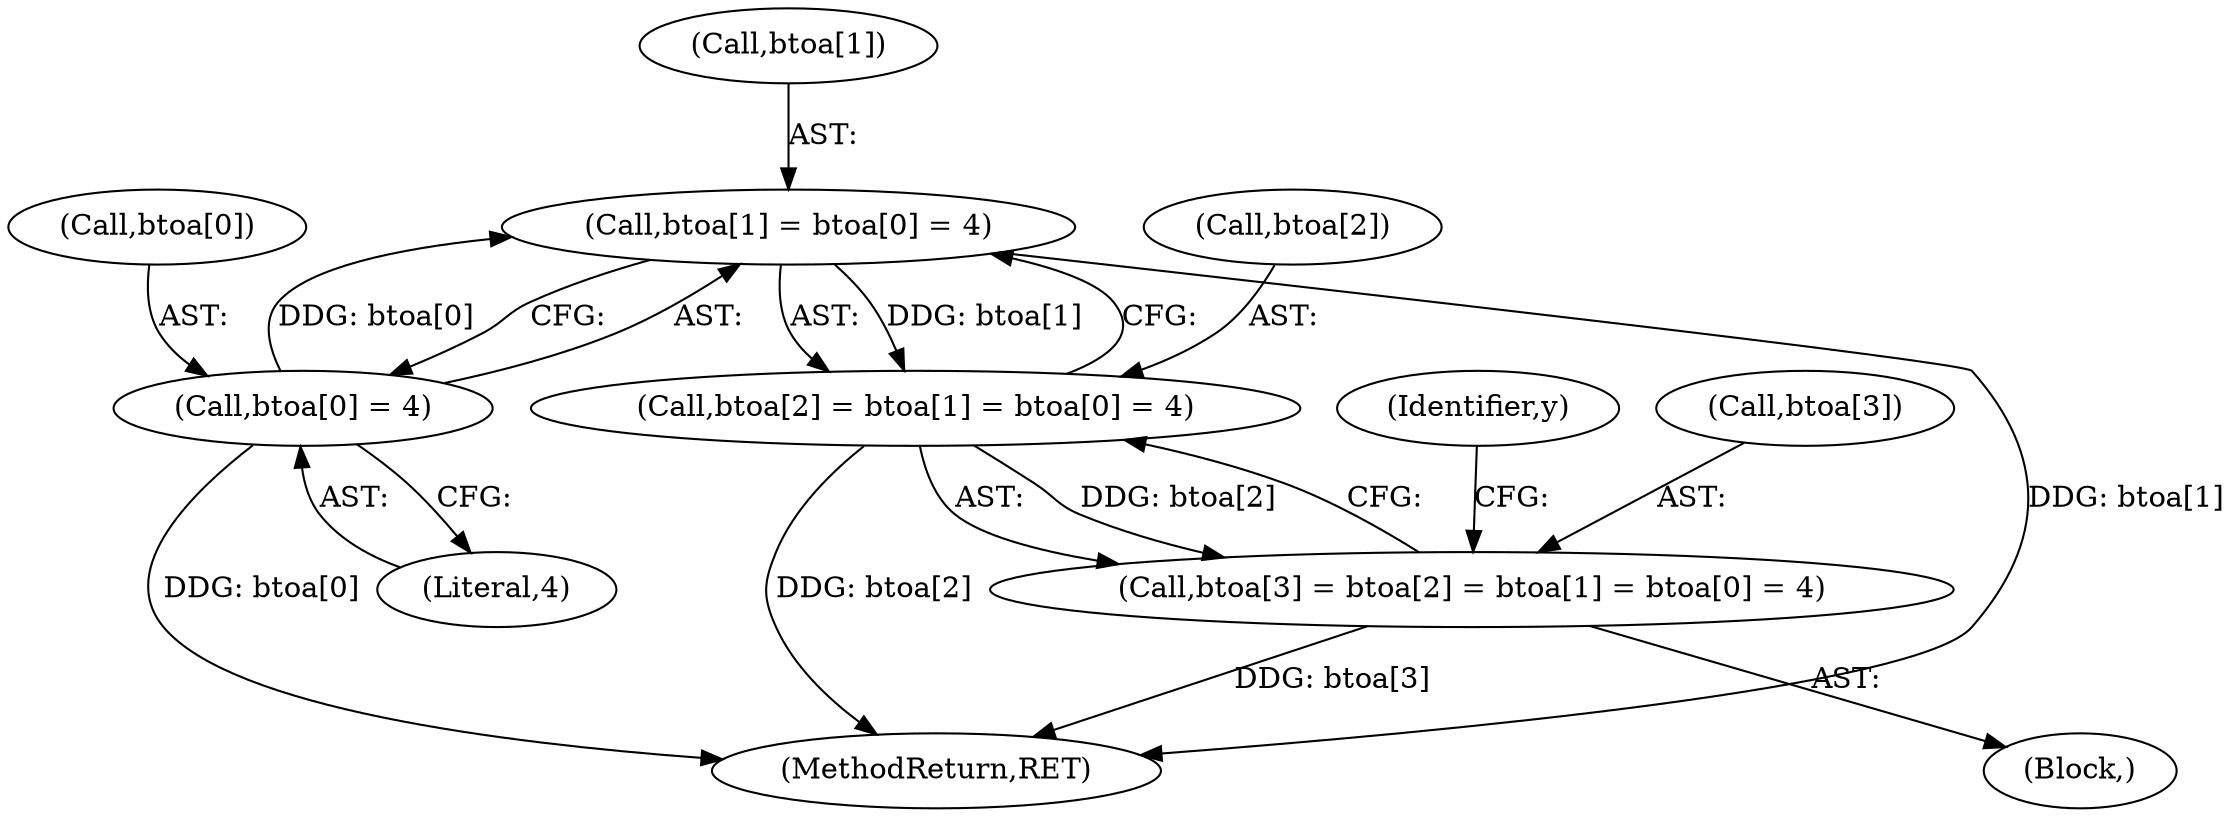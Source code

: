 digraph "0_Android_9d4853418ab2f754c2b63e091c29c5529b8b86ca_27@array" {
"1000794" [label="(Call,btoa[1] = btoa[0] = 4)"];
"1000798" [label="(Call,btoa[0] = 4)"];
"1000790" [label="(Call,btoa[2] = btoa[1] = btoa[0] = 4)"];
"1000786" [label="(Call,btoa[3] = btoa[2] = btoa[1] = btoa[0] = 4)"];
"1001128" [label="(MethodReturn,RET)"];
"1000795" [label="(Call,btoa[1])"];
"1000799" [label="(Call,btoa[0])"];
"1000777" [label="(Block,)"];
"1000787" [label="(Call,btoa[3])"];
"1000805" [label="(Identifier,y)"];
"1000791" [label="(Call,btoa[2])"];
"1000802" [label="(Literal,4)"];
"1000794" [label="(Call,btoa[1] = btoa[0] = 4)"];
"1000786" [label="(Call,btoa[3] = btoa[2] = btoa[1] = btoa[0] = 4)"];
"1000790" [label="(Call,btoa[2] = btoa[1] = btoa[0] = 4)"];
"1000798" [label="(Call,btoa[0] = 4)"];
"1000794" -> "1000790"  [label="AST: "];
"1000794" -> "1000798"  [label="CFG: "];
"1000795" -> "1000794"  [label="AST: "];
"1000798" -> "1000794"  [label="AST: "];
"1000790" -> "1000794"  [label="CFG: "];
"1000794" -> "1001128"  [label="DDG: btoa[1]"];
"1000794" -> "1000790"  [label="DDG: btoa[1]"];
"1000798" -> "1000794"  [label="DDG: btoa[0]"];
"1000798" -> "1000802"  [label="CFG: "];
"1000799" -> "1000798"  [label="AST: "];
"1000802" -> "1000798"  [label="AST: "];
"1000798" -> "1001128"  [label="DDG: btoa[0]"];
"1000790" -> "1000786"  [label="AST: "];
"1000791" -> "1000790"  [label="AST: "];
"1000786" -> "1000790"  [label="CFG: "];
"1000790" -> "1001128"  [label="DDG: btoa[2]"];
"1000790" -> "1000786"  [label="DDG: btoa[2]"];
"1000786" -> "1000777"  [label="AST: "];
"1000787" -> "1000786"  [label="AST: "];
"1000805" -> "1000786"  [label="CFG: "];
"1000786" -> "1001128"  [label="DDG: btoa[3]"];
}
